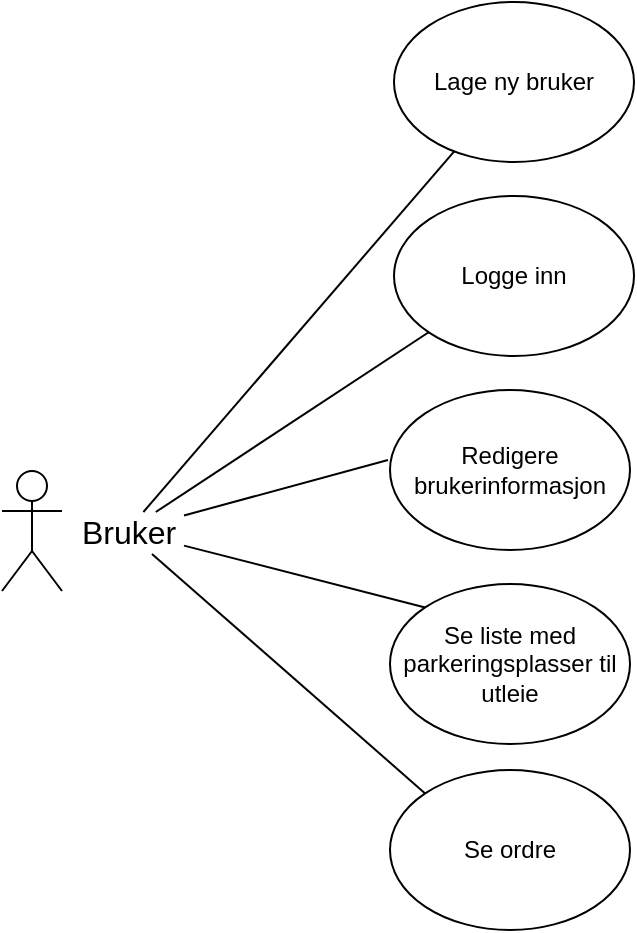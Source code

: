 <mxfile version="13.9.8" type="github" pages="5">
  <diagram id="l0sglYtmobcBWLhWci2K" name="Bruker som felles">
    <mxGraphModel dx="1186" dy="796" grid="0" gridSize="10" guides="1" tooltips="1" connect="1" arrows="1" fold="1" page="1" pageScale="1" pageWidth="827" pageHeight="1169" math="0" shadow="0">
      <root>
        <mxCell id="bWBQJ5MUBi7slJZ5jT_A-0" />
        <mxCell id="bWBQJ5MUBi7slJZ5jT_A-1" parent="bWBQJ5MUBi7slJZ5jT_A-0" />
        <mxCell id="4QKKzsmaVTvt52J6z-Et-0" value="&lt;font style=&quot;font-size: 16px&quot;&gt;Bruker&lt;/font&gt;" style="text;html=1;align=center;verticalAlign=middle;resizable=0;points=[];autosize=1;" parent="bWBQJ5MUBi7slJZ5jT_A-1" vertex="1">
          <mxGeometry x="112" y="462" width="57" height="19" as="geometry" />
        </mxCell>
        <mxCell id="XavN1j7uJjIhjr3uWDtA-0" value="Logge inn" style="ellipse;whiteSpace=wrap;html=1;" parent="bWBQJ5MUBi7slJZ5jT_A-1" vertex="1">
          <mxGeometry x="274" y="304" width="120" height="80" as="geometry" />
        </mxCell>
        <mxCell id="XavN1j7uJjIhjr3uWDtA-1" value="Redigere brukerinformasjon" style="ellipse;whiteSpace=wrap;html=1;" parent="bWBQJ5MUBi7slJZ5jT_A-1" vertex="1">
          <mxGeometry x="272" y="401" width="120" height="80" as="geometry" />
        </mxCell>
        <mxCell id="ddyAQtETq-5gu5hAP4_S-0" value="" style="endArrow=none;html=1;" parent="bWBQJ5MUBi7slJZ5jT_A-1" source="4QKKzsmaVTvt52J6z-Et-0" target="XavN1j7uJjIhjr3uWDtA-0" edge="1">
          <mxGeometry width="50" height="50" relative="1" as="geometry">
            <mxPoint x="387" y="618" as="sourcePoint" />
            <mxPoint x="437" y="568" as="targetPoint" />
          </mxGeometry>
        </mxCell>
        <mxCell id="ddyAQtETq-5gu5hAP4_S-1" value="" style="endArrow=none;html=1;" parent="bWBQJ5MUBi7slJZ5jT_A-1" source="4QKKzsmaVTvt52J6z-Et-0" edge="1">
          <mxGeometry width="50" height="50" relative="1" as="geometry">
            <mxPoint x="221" y="486" as="sourcePoint" />
            <mxPoint x="271" y="436" as="targetPoint" />
          </mxGeometry>
        </mxCell>
        <mxCell id="LZcDjnvdl5nGW8XyRNGF-0" value="" style="shape=umlActor;verticalLabelPosition=bottom;verticalAlign=top;html=1;outlineConnect=0;" parent="bWBQJ5MUBi7slJZ5jT_A-1" vertex="1">
          <mxGeometry x="78" y="441.5" width="30" height="60" as="geometry" />
        </mxCell>
        <mxCell id="j61p6dMdMDQgXEyosJvS-0" value="Se liste med parkeringsplasser til utleie" style="ellipse;whiteSpace=wrap;html=1;" parent="bWBQJ5MUBi7slJZ5jT_A-1" vertex="1">
          <mxGeometry x="272" y="498" width="120" height="80" as="geometry" />
        </mxCell>
        <mxCell id="j61p6dMdMDQgXEyosJvS-1" value="" style="endArrow=none;html=1;exitX=0;exitY=0;exitDx=0;exitDy=0;" parent="bWBQJ5MUBi7slJZ5jT_A-1" source="j61p6dMdMDQgXEyosJvS-0" target="4QKKzsmaVTvt52J6z-Et-0" edge="1">
          <mxGeometry width="50" height="50" relative="1" as="geometry">
            <mxPoint x="387" y="613" as="sourcePoint" />
            <mxPoint x="437" y="563" as="targetPoint" />
          </mxGeometry>
        </mxCell>
        <mxCell id="j61p6dMdMDQgXEyosJvS-2" value="Se ordre" style="ellipse;whiteSpace=wrap;html=1;" parent="bWBQJ5MUBi7slJZ5jT_A-1" vertex="1">
          <mxGeometry x="272" y="591" width="120" height="80" as="geometry" />
        </mxCell>
        <mxCell id="j61p6dMdMDQgXEyosJvS-3" value="" style="endArrow=none;html=1;exitX=0;exitY=0;exitDx=0;exitDy=0;entryX=0.719;entryY=1.105;entryDx=0;entryDy=0;entryPerimeter=0;" parent="bWBQJ5MUBi7slJZ5jT_A-1" source="j61p6dMdMDQgXEyosJvS-2" target="4QKKzsmaVTvt52J6z-Et-0" edge="1">
          <mxGeometry width="50" height="50" relative="1" as="geometry">
            <mxPoint x="387" y="613" as="sourcePoint" />
            <mxPoint x="187" y="503" as="targetPoint" />
          </mxGeometry>
        </mxCell>
        <mxCell id="-rg06UK1EXO3ZJdCQIBw-2" value="Lage ny bruker" style="ellipse;whiteSpace=wrap;html=1;" parent="bWBQJ5MUBi7slJZ5jT_A-1" vertex="1">
          <mxGeometry x="274" y="207" width="120" height="80" as="geometry" />
        </mxCell>
        <mxCell id="-rg06UK1EXO3ZJdCQIBw-3" value="" style="endArrow=none;html=1;" parent="bWBQJ5MUBi7slJZ5jT_A-1" source="4QKKzsmaVTvt52J6z-Et-0" target="-rg06UK1EXO3ZJdCQIBw-2" edge="1">
          <mxGeometry width="50" height="50" relative="1" as="geometry">
            <mxPoint x="387" y="421" as="sourcePoint" />
            <mxPoint x="437" y="371" as="targetPoint" />
          </mxGeometry>
        </mxCell>
      </root>
    </mxGraphModel>
  </diagram>
  <diagram id="MBc3Pe6Om7mmEMshGUJ6" name="Bruker som utleier">
    <mxGraphModel dx="1186" dy="796" grid="0" gridSize="10" guides="1" tooltips="1" connect="1" arrows="1" fold="1" page="1" pageScale="1" pageWidth="827" pageHeight="1169" math="0" shadow="0">
      <root>
        <mxCell id="cSV4yzKKtlHWM_ET_0IR-0" />
        <mxCell id="cSV4yzKKtlHWM_ET_0IR-1" parent="cSV4yzKKtlHWM_ET_0IR-0" />
        <mxCell id="s08uSbBkGI-qRIGiFjv8-1" value="&lt;font style=&quot;font-size: 15px&quot;&gt;Bruker som utleier&lt;/font&gt;" style="text;html=1;strokeColor=none;fillColor=none;align=center;verticalAlign=middle;whiteSpace=wrap;rounded=0;" parent="cSV4yzKKtlHWM_ET_0IR-1" vertex="1">
          <mxGeometry x="112" y="541" width="40" height="20" as="geometry" />
        </mxCell>
        <mxCell id="s08uSbBkGI-qRIGiFjv8-2" value="" style="shape=umlActor;verticalLabelPosition=bottom;verticalAlign=top;html=1;outlineConnect=0;" parent="cSV4yzKKtlHWM_ET_0IR-1" vertex="1">
          <mxGeometry x="72" y="525" width="30" height="60" as="geometry" />
        </mxCell>
        <mxCell id="s08uSbBkGI-qRIGiFjv8-6" value="Legge til parkeringsplasser" style="ellipse;whiteSpace=wrap;html=1;" parent="cSV4yzKKtlHWM_ET_0IR-1" vertex="1">
          <mxGeometry x="244" y="332" width="120" height="80" as="geometry" />
        </mxCell>
        <mxCell id="s08uSbBkGI-qRIGiFjv8-7" value="Fjerne sine parkeringsplasser" style="ellipse;whiteSpace=wrap;html=1;" parent="cSV4yzKKtlHWM_ET_0IR-1" vertex="1">
          <mxGeometry x="246" y="423" width="120" height="80" as="geometry" />
        </mxCell>
        <mxCell id="s08uSbBkGI-qRIGiFjv8-8" value="Motta betaling" style="ellipse;whiteSpace=wrap;html=1;" parent="cSV4yzKKtlHWM_ET_0IR-1" vertex="1">
          <mxGeometry x="244" y="511" width="120" height="80" as="geometry" />
        </mxCell>
        <mxCell id="s08uSbBkGI-qRIGiFjv8-10" value="Redigere &lt;br&gt;informasjon til sine parkeringsplasser" style="ellipse;whiteSpace=wrap;html=1;" parent="cSV4yzKKtlHWM_ET_0IR-1" vertex="1">
          <mxGeometry x="246" y="599" width="120" height="80" as="geometry" />
        </mxCell>
        <mxCell id="s08uSbBkGI-qRIGiFjv8-11" value="Se status for sine parkeringsplasser" style="ellipse;whiteSpace=wrap;html=1;" parent="cSV4yzKKtlHWM_ET_0IR-1" vertex="1">
          <mxGeometry x="246" y="694" width="120" height="80" as="geometry" />
        </mxCell>
        <mxCell id="hk7Fy9aBEC5GN8HtvXVO-0" value="" style="endArrow=none;html=1;entryX=0.075;entryY=0.763;entryDx=0;entryDy=0;entryPerimeter=0;" parent="cSV4yzKKtlHWM_ET_0IR-1" target="s08uSbBkGI-qRIGiFjv8-6" edge="1">
          <mxGeometry width="50" height="50" relative="1" as="geometry">
            <mxPoint x="146" y="522" as="sourcePoint" />
            <mxPoint x="437" y="522" as="targetPoint" />
          </mxGeometry>
        </mxCell>
        <mxCell id="hk7Fy9aBEC5GN8HtvXVO-1" value="" style="endArrow=none;html=1;exitX=0;exitY=0.5;exitDx=0;exitDy=0;" parent="cSV4yzKKtlHWM_ET_0IR-1" source="s08uSbBkGI-qRIGiFjv8-7" edge="1">
          <mxGeometry width="50" height="50" relative="1" as="geometry">
            <mxPoint x="387" y="572" as="sourcePoint" />
            <mxPoint x="158" y="529" as="targetPoint" />
          </mxGeometry>
        </mxCell>
        <mxCell id="hk7Fy9aBEC5GN8HtvXVO-2" value="" style="endArrow=none;html=1;exitX=1;exitY=0.5;exitDx=0;exitDy=0;" parent="cSV4yzKKtlHWM_ET_0IR-1" source="s08uSbBkGI-qRIGiFjv8-1" target="s08uSbBkGI-qRIGiFjv8-8" edge="1">
          <mxGeometry width="50" height="50" relative="1" as="geometry">
            <mxPoint x="387" y="572" as="sourcePoint" />
            <mxPoint x="437" y="522" as="targetPoint" />
          </mxGeometry>
        </mxCell>
        <mxCell id="hk7Fy9aBEC5GN8HtvXVO-3" value="" style="endArrow=none;html=1;exitX=0;exitY=0.5;exitDx=0;exitDy=0;" parent="cSV4yzKKtlHWM_ET_0IR-1" source="s08uSbBkGI-qRIGiFjv8-10" edge="1">
          <mxGeometry width="50" height="50" relative="1" as="geometry">
            <mxPoint x="387" y="572" as="sourcePoint" />
            <mxPoint x="156" y="571" as="targetPoint" />
          </mxGeometry>
        </mxCell>
        <mxCell id="hk7Fy9aBEC5GN8HtvXVO-4" value="" style="endArrow=none;html=1;exitX=0;exitY=0;exitDx=0;exitDy=0;" parent="cSV4yzKKtlHWM_ET_0IR-1" source="s08uSbBkGI-qRIGiFjv8-11" edge="1">
          <mxGeometry width="50" height="50" relative="1" as="geometry">
            <mxPoint x="387" y="572" as="sourcePoint" />
            <mxPoint x="142" y="581" as="targetPoint" />
          </mxGeometry>
        </mxCell>
      </root>
    </mxGraphModel>
  </diagram>
  <diagram id="5MzTepTSqU6PvfIB5XCa" name="Bruker som leier">
    <mxGraphModel dx="1186" dy="796" grid="0" gridSize="10" guides="1" tooltips="1" connect="1" arrows="1" fold="1" page="1" pageScale="1" pageWidth="827" pageHeight="1169" math="0" shadow="0">
      <root>
        <mxCell id="0" />
        <mxCell id="1" parent="0" />
        <mxCell id="DSZaHpxghq_dV-Ris_X_-3" value="Søke opp og finne parkeringsplasser" style="ellipse;whiteSpace=wrap;html=1;" parent="1" vertex="1">
          <mxGeometry x="247" y="313" width="120" height="80" as="geometry" />
        </mxCell>
        <mxCell id="DSZaHpxghq_dV-Ris_X_-5" value="Betale for parkeringsplass" style="ellipse;whiteSpace=wrap;html=1;" parent="1" vertex="1">
          <mxGeometry x="251" y="494" width="120" height="80" as="geometry" />
        </mxCell>
        <mxCell id="DSZaHpxghq_dV-Ris_X_-6" value="Fjerne reservering av parkeringsplass" style="ellipse;whiteSpace=wrap;html=1;" parent="1" vertex="1">
          <mxGeometry x="251" y="582" width="120" height="80" as="geometry" />
        </mxCell>
        <mxCell id="DSZaHpxghq_dV-Ris_X_-9" value="&lt;font style=&quot;font-size: 15px&quot;&gt;Bruker som leier&lt;/font&gt;" style="text;html=1;strokeColor=none;fillColor=none;align=center;verticalAlign=middle;whiteSpace=wrap;rounded=0;" parent="1" vertex="1">
          <mxGeometry x="84" y="480" width="40" height="20" as="geometry" />
        </mxCell>
        <mxCell id="DSZaHpxghq_dV-Ris_X_-10" value="Redigere reservasjon av parkeringsplass" style="ellipse;whiteSpace=wrap;html=1;" parent="1" vertex="1">
          <mxGeometry x="247" y="670" width="120" height="80" as="geometry" />
        </mxCell>
        <mxCell id="DSZaHpxghq_dV-Ris_X_-12" value="" style="endArrow=none;html=1;exitX=0;exitY=0.5;exitDx=0;exitDy=0;entryX=1;entryY=0.25;entryDx=0;entryDy=0;" parent="1" source="DSZaHpxghq_dV-Ris_X_-5" target="DSZaHpxghq_dV-Ris_X_-9" edge="1">
          <mxGeometry width="50" height="50" relative="1" as="geometry">
            <mxPoint x="606" y="514" as="sourcePoint" />
            <mxPoint x="656" y="464" as="targetPoint" />
          </mxGeometry>
        </mxCell>
        <mxCell id="DSZaHpxghq_dV-Ris_X_-13" value="" style="endArrow=none;html=1;" parent="1" target="DSZaHpxghq_dV-Ris_X_-3" edge="1">
          <mxGeometry width="50" height="50" relative="1" as="geometry">
            <mxPoint x="130" y="466" as="sourcePoint" />
            <mxPoint x="656" y="464" as="targetPoint" />
          </mxGeometry>
        </mxCell>
        <mxCell id="DSZaHpxghq_dV-Ris_X_-15" value="" style="endArrow=none;html=1;" parent="1" source="DSZaHpxghq_dV-Ris_X_-9" target="DSZaHpxghq_dV-Ris_X_-6" edge="1">
          <mxGeometry width="50" height="50" relative="1" as="geometry">
            <mxPoint x="606" y="514" as="sourcePoint" />
            <mxPoint x="656" y="464" as="targetPoint" />
          </mxGeometry>
        </mxCell>
        <mxCell id="DSZaHpxghq_dV-Ris_X_-19" value="" style="endArrow=none;html=1;entryX=0.067;entryY=0.25;entryDx=0;entryDy=0;entryPerimeter=0;" parent="1" target="DSZaHpxghq_dV-Ris_X_-10" edge="1">
          <mxGeometry width="50" height="50" relative="1" as="geometry">
            <mxPoint x="122" y="514" as="sourcePoint" />
            <mxPoint x="269" y="633" as="targetPoint" />
          </mxGeometry>
        </mxCell>
        <mxCell id="DSZaHpxghq_dV-Ris_X_-21" value="Reservere parkeringsplass" style="ellipse;whiteSpace=wrap;html=1;" parent="1" vertex="1">
          <mxGeometry x="247" y="405" width="120" height="80" as="geometry" />
        </mxCell>
        <mxCell id="pIWp-jM05LFPsdIwgD__-1" value="" style="endArrow=none;html=1;" parent="1" target="DSZaHpxghq_dV-Ris_X_-21" edge="1">
          <mxGeometry width="50" height="50" relative="1" as="geometry">
            <mxPoint x="130" y="480" as="sourcePoint" />
            <mxPoint x="656" y="558" as="targetPoint" />
          </mxGeometry>
        </mxCell>
        <mxCell id="dmaZfEJIuCnj1RyBKqJB-1" value="" style="shape=umlActor;verticalLabelPosition=bottom;verticalAlign=top;html=1;outlineConnect=0;" parent="1" vertex="1">
          <mxGeometry x="47" y="460" width="30" height="60" as="geometry" />
        </mxCell>
      </root>
    </mxGraphModel>
  </diagram>
  <diagram id="A8oJohavZzirciSPKZmJ" name="Admin">
    <mxGraphModel dx="1395" dy="936" grid="0" gridSize="10" guides="1" tooltips="1" connect="1" arrows="1" fold="1" page="1" pageScale="1" pageWidth="827" pageHeight="1169" math="0" shadow="0">
      <root>
        <mxCell id="ZJjtWqbou_2QdbEYVKGs-0" />
        <mxCell id="ZJjtWqbou_2QdbEYVKGs-1" parent="ZJjtWqbou_2QdbEYVKGs-0" />
        <mxCell id="ZJjtWqbou_2QdbEYVKGs-2" value="&lt;font style=&quot;font-size: 15px&quot;&gt;Admin&lt;/font&gt;" style="text;html=1;strokeColor=none;fillColor=none;align=center;verticalAlign=middle;whiteSpace=wrap;rounded=0;" parent="ZJjtWqbou_2QdbEYVKGs-1" vertex="1">
          <mxGeometry x="110" y="390" width="40" height="20" as="geometry" />
        </mxCell>
        <mxCell id="ZJjtWqbou_2QdbEYVKGs-7" value="" style="shape=umlActor;verticalLabelPosition=bottom;verticalAlign=top;html=1;outlineConnect=0;" parent="ZJjtWqbou_2QdbEYVKGs-1" vertex="1">
          <mxGeometry x="66" y="370" width="30" height="60" as="geometry" />
        </mxCell>
        <mxCell id="ZJjtWqbou_2QdbEYVKGs-9" value="Fjerne parkeringsplasser til utleie" style="ellipse;whiteSpace=wrap;html=1;" parent="ZJjtWqbou_2QdbEYVKGs-1" vertex="1">
          <mxGeometry x="291" y="397" width="132" height="87" as="geometry" />
        </mxCell>
        <mxCell id="ZJjtWqbou_2QdbEYVKGs-11" value="Fjerne ordre&amp;nbsp;" style="ellipse;whiteSpace=wrap;html=1;" parent="ZJjtWqbou_2QdbEYVKGs-1" vertex="1">
          <mxGeometry x="482" y="585" width="126" height="82" as="geometry" />
        </mxCell>
        <mxCell id="Lftm_mqQb0vQjWd8UA83-0" value="&lt;font style=&quot;font-size: 14px&quot;&gt;Likt som bruker&lt;/font&gt;" style="text;html=1;align=center;verticalAlign=middle;resizable=0;points=[];autosize=1;" vertex="1" parent="ZJjtWqbou_2QdbEYVKGs-1">
          <mxGeometry x="176" y="231" width="106" height="19" as="geometry" />
        </mxCell>
        <mxCell id="Lftm_mqQb0vQjWd8UA83-1" value="&lt;font style=&quot;font-size: 14px&quot;&gt;Moderere&lt;/font&gt;" style="text;html=1;align=center;verticalAlign=middle;resizable=0;points=[];autosize=1;" vertex="1" parent="ZJjtWqbou_2QdbEYVKGs-1">
          <mxGeometry x="184" y="597" width="70" height="19" as="geometry" />
        </mxCell>
        <mxCell id="Lftm_mqQb0vQjWd8UA83-2" value="" style="endArrow=none;html=1;exitX=0.75;exitY=1;exitDx=0;exitDy=0;entryX=0.139;entryY=-0.111;entryDx=0;entryDy=0;entryPerimeter=0;" edge="1" parent="ZJjtWqbou_2QdbEYVKGs-1" source="ZJjtWqbou_2QdbEYVKGs-2" target="Lftm_mqQb0vQjWd8UA83-1">
          <mxGeometry width="50" height="50" relative="1" as="geometry">
            <mxPoint x="387" y="432" as="sourcePoint" />
            <mxPoint x="437" y="382" as="targetPoint" />
          </mxGeometry>
        </mxCell>
        <mxCell id="Lftm_mqQb0vQjWd8UA83-3" value="" style="endArrow=none;html=1;exitX=0.75;exitY=0;exitDx=0;exitDy=0;" edge="1" parent="ZJjtWqbou_2QdbEYVKGs-1" source="ZJjtWqbou_2QdbEYVKGs-2" target="Lftm_mqQb0vQjWd8UA83-0">
          <mxGeometry width="50" height="50" relative="1" as="geometry">
            <mxPoint x="387" y="432" as="sourcePoint" />
            <mxPoint x="184" y="310" as="targetPoint" />
          </mxGeometry>
        </mxCell>
        <mxCell id="RnhVJL3jvsrO5IjkyEuz-0" value="Søke opp og finne parkeringsplasser" style="ellipse;whiteSpace=wrap;html=1;" vertex="1" parent="ZJjtWqbou_2QdbEYVKGs-1">
          <mxGeometry x="420" y="212" width="120" height="80" as="geometry" />
        </mxCell>
        <mxCell id="8jTskl8P0eDTYFOIsEfD-0" value="Reservere parkeringsplass" style="ellipse;whiteSpace=wrap;html=1;" vertex="1" parent="ZJjtWqbou_2QdbEYVKGs-1">
          <mxGeometry x="547" y="126" width="120" height="80" as="geometry" />
        </mxCell>
        <mxCell id="CgE1HcX4BOfykWBSoy7B-0" value="Betale for parkeringsplass" style="ellipse;whiteSpace=wrap;html=1;" vertex="1" parent="ZJjtWqbou_2QdbEYVKGs-1">
          <mxGeometry x="547" y="43" width="120" height="80" as="geometry" />
        </mxCell>
        <mxCell id="BjwZ_rSNlTGN2-qf-qpe-0" value="Fjerne reservering av parkeringsplass" style="ellipse;whiteSpace=wrap;html=1;" vertex="1" parent="ZJjtWqbou_2QdbEYVKGs-1">
          <mxGeometry x="547" y="212" width="120" height="80" as="geometry" />
        </mxCell>
        <mxCell id="OeWx1NSsYzI4UTzKrCJV-0" value="Redigere reservasjon av parkeringsplass" style="ellipse;whiteSpace=wrap;html=1;" vertex="1" parent="ZJjtWqbou_2QdbEYVKGs-1">
          <mxGeometry x="420" y="43" width="120" height="80" as="geometry" />
        </mxCell>
        <mxCell id="AWCTppKtPr-FAO8l5LP2-0" value="Legge til parkeringsplasser" style="ellipse;whiteSpace=wrap;html=1;" vertex="1" parent="ZJjtWqbou_2QdbEYVKGs-1">
          <mxGeometry x="294" y="126" width="120" height="80" as="geometry" />
        </mxCell>
        <mxCell id="XAgPIvo6talCet7Qo0Hu-0" value="Fjerne sine parkeringsplasser" style="ellipse;whiteSpace=wrap;html=1;" vertex="1" parent="ZJjtWqbou_2QdbEYVKGs-1">
          <mxGeometry x="420" y="301" width="120" height="80" as="geometry" />
        </mxCell>
        <mxCell id="-Nr7zFgf32MhV-2Wi-h7-0" value="Motta betaling" style="ellipse;whiteSpace=wrap;html=1;" vertex="1" parent="ZJjtWqbou_2QdbEYVKGs-1">
          <mxGeometry x="420" y="126" width="120" height="80" as="geometry" />
        </mxCell>
        <mxCell id="nVa44mbz4bs1uBSdWpjl-0" value="Se status for sine parkeringsplasser" style="ellipse;whiteSpace=wrap;html=1;" vertex="1" parent="ZJjtWqbou_2QdbEYVKGs-1">
          <mxGeometry x="667" y="83" width="120" height="80" as="geometry" />
        </mxCell>
        <mxCell id="z2SLjakgzgBm1iKFXx-Q-0" value="Redigere &lt;br&gt;informasjon til sine parkeringsplasser" style="ellipse;whiteSpace=wrap;html=1;" vertex="1" parent="ZJjtWqbou_2QdbEYVKGs-1">
          <mxGeometry x="294" y="43" width="120" height="80" as="geometry" />
        </mxCell>
        <mxCell id="mWH40vhH4av3JKd8JXIM-0" value="Logge inn" style="ellipse;whiteSpace=wrap;html=1;" vertex="1" parent="ZJjtWqbou_2QdbEYVKGs-1">
          <mxGeometry x="297" y="301" width="120" height="80" as="geometry" />
        </mxCell>
        <mxCell id="zX3W5cKwe3hOznsRkvQ2-0" value="Redigere brukerinformasjon" style="ellipse;whiteSpace=wrap;html=1;" vertex="1" parent="ZJjtWqbou_2QdbEYVKGs-1">
          <mxGeometry x="547" y="301" width="120" height="80" as="geometry" />
        </mxCell>
        <mxCell id="dDzeBbwaUoSC4RngeLsQ-0" value="Se liste med parkeringsplasser til utleie" style="ellipse;whiteSpace=wrap;html=1;" vertex="1" parent="ZJjtWqbou_2QdbEYVKGs-1">
          <mxGeometry x="667" y="258" width="120" height="80" as="geometry" />
        </mxCell>
        <mxCell id="L9yBeXQkQ_FI9Qk6I2_r-0" value="Se ordre" style="ellipse;whiteSpace=wrap;html=1;" vertex="1" parent="ZJjtWqbou_2QdbEYVKGs-1">
          <mxGeometry x="297" y="212" width="120" height="80" as="geometry" />
        </mxCell>
        <mxCell id="L9yBeXQkQ_FI9Qk6I2_r-1" value="Fjerne bruker" style="ellipse;whiteSpace=wrap;html=1;" vertex="1" parent="ZJjtWqbou_2QdbEYVKGs-1">
          <mxGeometry x="282" y="877" width="120" height="80" as="geometry" />
        </mxCell>
        <mxCell id="L9yBeXQkQ_FI9Qk6I2_r-3" value="" style="endArrow=none;html=1;" edge="1" parent="ZJjtWqbou_2QdbEYVKGs-1" source="Lftm_mqQb0vQjWd8UA83-1" target="ZJjtWqbou_2QdbEYVKGs-9">
          <mxGeometry width="50" height="50" relative="1" as="geometry">
            <mxPoint x="400" y="370" as="sourcePoint" />
            <mxPoint x="298" y="463" as="targetPoint" />
          </mxGeometry>
        </mxCell>
        <mxCell id="L9yBeXQkQ_FI9Qk6I2_r-4" value="" style="endArrow=none;html=1;" edge="1" parent="ZJjtWqbou_2QdbEYVKGs-1" source="Lftm_mqQb0vQjWd8UA83-1" target="ZJjtWqbou_2QdbEYVKGs-11">
          <mxGeometry width="50" height="50" relative="1" as="geometry">
            <mxPoint x="400" y="370" as="sourcePoint" />
            <mxPoint x="450" y="320" as="targetPoint" />
          </mxGeometry>
        </mxCell>
        <mxCell id="L9yBeXQkQ_FI9Qk6I2_r-5" value="" style="endArrow=none;html=1;exitX=0.29;exitY=0.058;exitDx=0;exitDy=0;exitPerimeter=0;" edge="1" parent="ZJjtWqbou_2QdbEYVKGs-1" source="L9yBeXQkQ_FI9Qk6I2_r-1" target="Lftm_mqQb0vQjWd8UA83-1">
          <mxGeometry width="50" height="50" relative="1" as="geometry">
            <mxPoint x="400" y="370" as="sourcePoint" />
            <mxPoint x="450" y="320" as="targetPoint" />
          </mxGeometry>
        </mxCell>
        <mxCell id="L9yBeXQkQ_FI9Qk6I2_r-6" value="Legge til parkeringsplasser til utleie" style="ellipse;whiteSpace=wrap;html=1;" vertex="1" parent="ZJjtWqbou_2QdbEYVKGs-1">
          <mxGeometry x="417" y="427" width="120" height="80" as="geometry" />
        </mxCell>
        <mxCell id="L9yBeXQkQ_FI9Qk6I2_r-7" value="Endre på parkeringsplasser til utleie" style="ellipse;whiteSpace=wrap;html=1;" vertex="1" parent="ZJjtWqbou_2QdbEYVKGs-1">
          <mxGeometry x="471" y="502" width="120" height="80" as="geometry" />
        </mxCell>
        <mxCell id="L9yBeXQkQ_FI9Qk6I2_r-8" value="Legge til bruker" style="ellipse;whiteSpace=wrap;html=1;" vertex="1" parent="ZJjtWqbou_2QdbEYVKGs-1">
          <mxGeometry x="376" y="825" width="120" height="80" as="geometry" />
        </mxCell>
        <mxCell id="L9yBeXQkQ_FI9Qk6I2_r-9" value="Endre på bruker" style="ellipse;whiteSpace=wrap;html=1;" vertex="1" parent="ZJjtWqbou_2QdbEYVKGs-1">
          <mxGeometry x="430" y="752" width="120" height="80" as="geometry" />
        </mxCell>
        <mxCell id="L9yBeXQkQ_FI9Qk6I2_r-10" value="Endre ordre" style="ellipse;whiteSpace=wrap;html=1;" vertex="1" parent="ZJjtWqbou_2QdbEYVKGs-1">
          <mxGeometry x="479" y="672" width="120" height="80" as="geometry" />
        </mxCell>
        <mxCell id="L9yBeXQkQ_FI9Qk6I2_r-11" value="" style="endArrow=none;html=1;entryX=0;entryY=1;entryDx=0;entryDy=0;" edge="1" parent="ZJjtWqbou_2QdbEYVKGs-1" source="Lftm_mqQb0vQjWd8UA83-1" target="L9yBeXQkQ_FI9Qk6I2_r-6">
          <mxGeometry width="50" height="50" relative="1" as="geometry">
            <mxPoint x="400" y="702" as="sourcePoint" />
            <mxPoint x="450" y="652" as="targetPoint" />
          </mxGeometry>
        </mxCell>
        <mxCell id="L9yBeXQkQ_FI9Qk6I2_r-12" value="" style="endArrow=none;html=1;entryX=0;entryY=0.5;entryDx=0;entryDy=0;" edge="1" parent="ZJjtWqbou_2QdbEYVKGs-1" source="Lftm_mqQb0vQjWd8UA83-1" target="L9yBeXQkQ_FI9Qk6I2_r-7">
          <mxGeometry width="50" height="50" relative="1" as="geometry">
            <mxPoint x="400" y="702" as="sourcePoint" />
            <mxPoint x="450" y="652" as="targetPoint" />
          </mxGeometry>
        </mxCell>
        <mxCell id="L9yBeXQkQ_FI9Qk6I2_r-13" value="" style="endArrow=none;html=1;entryX=0.018;entryY=0.344;entryDx=0;entryDy=0;entryPerimeter=0;" edge="1" parent="ZJjtWqbou_2QdbEYVKGs-1" source="Lftm_mqQb0vQjWd8UA83-1" target="L9yBeXQkQ_FI9Qk6I2_r-10">
          <mxGeometry width="50" height="50" relative="1" as="geometry">
            <mxPoint x="400" y="702" as="sourcePoint" />
            <mxPoint x="450" y="652" as="targetPoint" />
          </mxGeometry>
        </mxCell>
        <mxCell id="L9yBeXQkQ_FI9Qk6I2_r-14" value="" style="endArrow=none;html=1;exitX=0;exitY=0;exitDx=0;exitDy=0;" edge="1" parent="ZJjtWqbou_2QdbEYVKGs-1" source="L9yBeXQkQ_FI9Qk6I2_r-9" target="Lftm_mqQb0vQjWd8UA83-1">
          <mxGeometry width="50" height="50" relative="1" as="geometry">
            <mxPoint x="400" y="702" as="sourcePoint" />
            <mxPoint x="450" y="652" as="targetPoint" />
          </mxGeometry>
        </mxCell>
        <mxCell id="L9yBeXQkQ_FI9Qk6I2_r-15" value="" style="endArrow=none;html=1;exitX=0;exitY=0;exitDx=0;exitDy=0;entryX=0.626;entryY=1.009;entryDx=0;entryDy=0;entryPerimeter=0;" edge="1" parent="ZJjtWqbou_2QdbEYVKGs-1" source="L9yBeXQkQ_FI9Qk6I2_r-8" target="Lftm_mqQb0vQjWd8UA83-1">
          <mxGeometry width="50" height="50" relative="1" as="geometry">
            <mxPoint x="400" y="702" as="sourcePoint" />
            <mxPoint x="450" y="652" as="targetPoint" />
          </mxGeometry>
        </mxCell>
      </root>
    </mxGraphModel>
  </diagram>
  <diagram id="0uiqUhiCJVZlx1m0nQSX" name="Sekvensdiagram - Register parkeringsplass">
    <mxGraphModel dx="988" dy="663" grid="0" gridSize="10" guides="1" tooltips="1" connect="1" arrows="1" fold="1" page="1" pageScale="1" pageWidth="827" pageHeight="1169" math="0" shadow="0">
      <root>
        <mxCell id="ZFmFPOknG-FT4zD07XFj-0" />
        <mxCell id="ZFmFPOknG-FT4zD07XFj-1" parent="ZFmFPOknG-FT4zD07XFj-0" />
        <mxCell id="ZFmFPOknG-FT4zD07XFj-2" value="Bruker" style="shape=umlLifeline;perimeter=lifelinePerimeter;container=1;collapsible=0;recursiveResize=0;rounded=0;shadow=0;strokeWidth=1;" vertex="1" parent="ZFmFPOknG-FT4zD07XFj-1">
          <mxGeometry x="76" y="63" width="100" height="300" as="geometry" />
        </mxCell>
        <mxCell id="ZFmFPOknG-FT4zD07XFj-6" value="Hovedsiden" style="shape=umlLifeline;perimeter=lifelinePerimeter;container=1;collapsible=0;recursiveResize=0;rounded=0;shadow=0;strokeWidth=1;" vertex="1" parent="ZFmFPOknG-FT4zD07XFj-1">
          <mxGeometry x="264" y="63" width="100" height="300" as="geometry" />
        </mxCell>
        <mxCell id="ZFmFPOknG-FT4zD07XFj-10" value="callback" style="verticalAlign=bottom;endArrow=block;entryX=1;entryY=0;shadow=0;strokeWidth=1;" edge="1" parent="ZFmFPOknG-FT4zD07XFj-1">
          <mxGeometry relative="1" as="geometry">
            <mxPoint x="545" y="626" as="sourcePoint" />
            <mxPoint x="380" y="626" as="targetPoint" />
          </mxGeometry>
        </mxCell>
        <mxCell id="ZFmFPOknG-FT4zD07XFj-19" value="Repository" style="shape=umlLifeline;perimeter=lifelinePerimeter;container=1;collapsible=0;recursiveResize=0;rounded=0;shadow=0;strokeWidth=1;" vertex="1" parent="ZFmFPOknG-FT4zD07XFj-1">
          <mxGeometry x="434" y="63" width="100" height="300" as="geometry" />
        </mxCell>
        <mxCell id="ZFmFPOknG-FT4zD07XFj-24" value="dispatch" style="verticalAlign=bottom;endArrow=block;entryX=0;entryY=0;shadow=0;strokeWidth=1;" edge="1" parent="ZFmFPOknG-FT4zD07XFj-1">
          <mxGeometry relative="1" as="geometry">
            <mxPoint x="297" y="570" as="sourcePoint" />
            <mxPoint x="467" y="570" as="targetPoint" />
          </mxGeometry>
        </mxCell>
        <mxCell id="ZFmFPOknG-FT4zD07XFj-25" value="Send skjema()" style="verticalAlign=bottom;endArrow=block;shadow=0;strokeWidth=1;exitX=0.522;exitY=0.299;exitDx=0;exitDy=0;exitPerimeter=0;" edge="1" parent="ZFmFPOknG-FT4zD07XFj-1" source="ZFmFPOknG-FT4zD07XFj-6" target="ZFmFPOknG-FT4zD07XFj-19">
          <mxGeometry relative="1" as="geometry">
            <mxPoint x="125.4" y="162.9" as="sourcePoint" />
            <mxPoint x="317.0" y="162.9" as="targetPoint" />
          </mxGeometry>
        </mxCell>
        <mxCell id="ZFmFPOknG-FT4zD07XFj-26" value="Database" style="shape=umlLifeline;perimeter=lifelinePerimeter;container=1;collapsible=0;recursiveResize=0;rounded=0;shadow=0;strokeWidth=1;" vertex="1" parent="ZFmFPOknG-FT4zD07XFj-1">
          <mxGeometry x="591" y="63" width="100" height="300" as="geometry" />
        </mxCell>
        <mxCell id="ZFmFPOknG-FT4zD07XFj-27" value="Add parkeringsplass til db()" style="verticalAlign=bottom;endArrow=block;shadow=0;strokeWidth=1;exitX=0.525;exitY=0.344;exitDx=0;exitDy=0;exitPerimeter=0;" edge="1" parent="ZFmFPOknG-FT4zD07XFj-1" source="ZFmFPOknG-FT4zD07XFj-19" target="ZFmFPOknG-FT4zD07XFj-26">
          <mxGeometry relative="1" as="geometry">
            <mxPoint x="316.2" y="180.3" as="sourcePoint" />
            <mxPoint x="501.5" y="180" as="targetPoint" />
            <Array as="points" />
          </mxGeometry>
        </mxCell>
        <mxCell id="ZFmFPOknG-FT4zD07XFj-28" value="Bekreft" style="verticalAlign=bottom;endArrow=block;shadow=0;strokeWidth=1;exitX=0.51;exitY=0.558;exitDx=0;exitDy=0;exitPerimeter=0;" edge="1" parent="ZFmFPOknG-FT4zD07XFj-1" source="ZFmFPOknG-FT4zD07XFj-26" target="ZFmFPOknG-FT4zD07XFj-19">
          <mxGeometry relative="1" as="geometry">
            <mxPoint x="617" y="272" as="sourcePoint" />
            <mxPoint x="452" y="272" as="targetPoint" />
          </mxGeometry>
        </mxCell>
        <mxCell id="ZFmFPOknG-FT4zD07XFj-29" value="Send bekreftmelding()" style="verticalAlign=bottom;endArrow=block;entryX=1;entryY=0;shadow=0;strokeWidth=1;" edge="1" parent="ZFmFPOknG-FT4zD07XFj-1">
          <mxGeometry relative="1" as="geometry">
            <mxPoint x="484" y="249" as="sourcePoint" />
            <mxPoint x="319" y="249" as="targetPoint" />
          </mxGeometry>
        </mxCell>
        <mxCell id="ZFmFPOknG-FT4zD07XFj-38" value="return" style="verticalAlign=bottom;endArrow=open;dashed=1;endSize=8;exitX=0;exitY=0.95;shadow=0;strokeWidth=1;" edge="1" parent="ZFmFPOknG-FT4zD07XFj-1">
          <mxGeometry relative="1" as="geometry">
            <mxPoint x="132" y="681.0" as="targetPoint" />
            <mxPoint x="302" y="681.0" as="sourcePoint" />
          </mxGeometry>
        </mxCell>
        <mxCell id="ZFmFPOknG-FT4zD07XFj-41" value="return" style="verticalAlign=bottom;endArrow=open;dashed=1;endSize=8;exitX=1;exitY=0.95;shadow=0;strokeWidth=1;" edge="1" parent="ZFmFPOknG-FT4zD07XFj-1">
          <mxGeometry relative="1" as="geometry">
            <mxPoint x="319" y="632" as="targetPoint" />
            <mxPoint x="154" y="632" as="sourcePoint" />
          </mxGeometry>
        </mxCell>
        <mxCell id="ZFmFPOknG-FT4zD07XFj-45" value="Fyller inn skjema med informasjon" style="verticalAlign=bottom;endArrow=open;dashed=1;endSize=8;exitX=0.51;exitY=0.269;shadow=0;strokeWidth=1;exitDx=0;exitDy=0;exitPerimeter=0;entryX=0.513;entryY=0.266;entryDx=0;entryDy=0;entryPerimeter=0;" edge="1" parent="ZFmFPOknG-FT4zD07XFj-1" source="ZFmFPOknG-FT4zD07XFj-2" target="ZFmFPOknG-FT4zD07XFj-6">
          <mxGeometry relative="1" as="geometry">
            <mxPoint x="307" y="212.58" as="targetPoint" />
            <mxPoint x="142" y="212.58" as="sourcePoint" />
          </mxGeometry>
        </mxCell>
      </root>
    </mxGraphModel>
  </diagram>
</mxfile>
